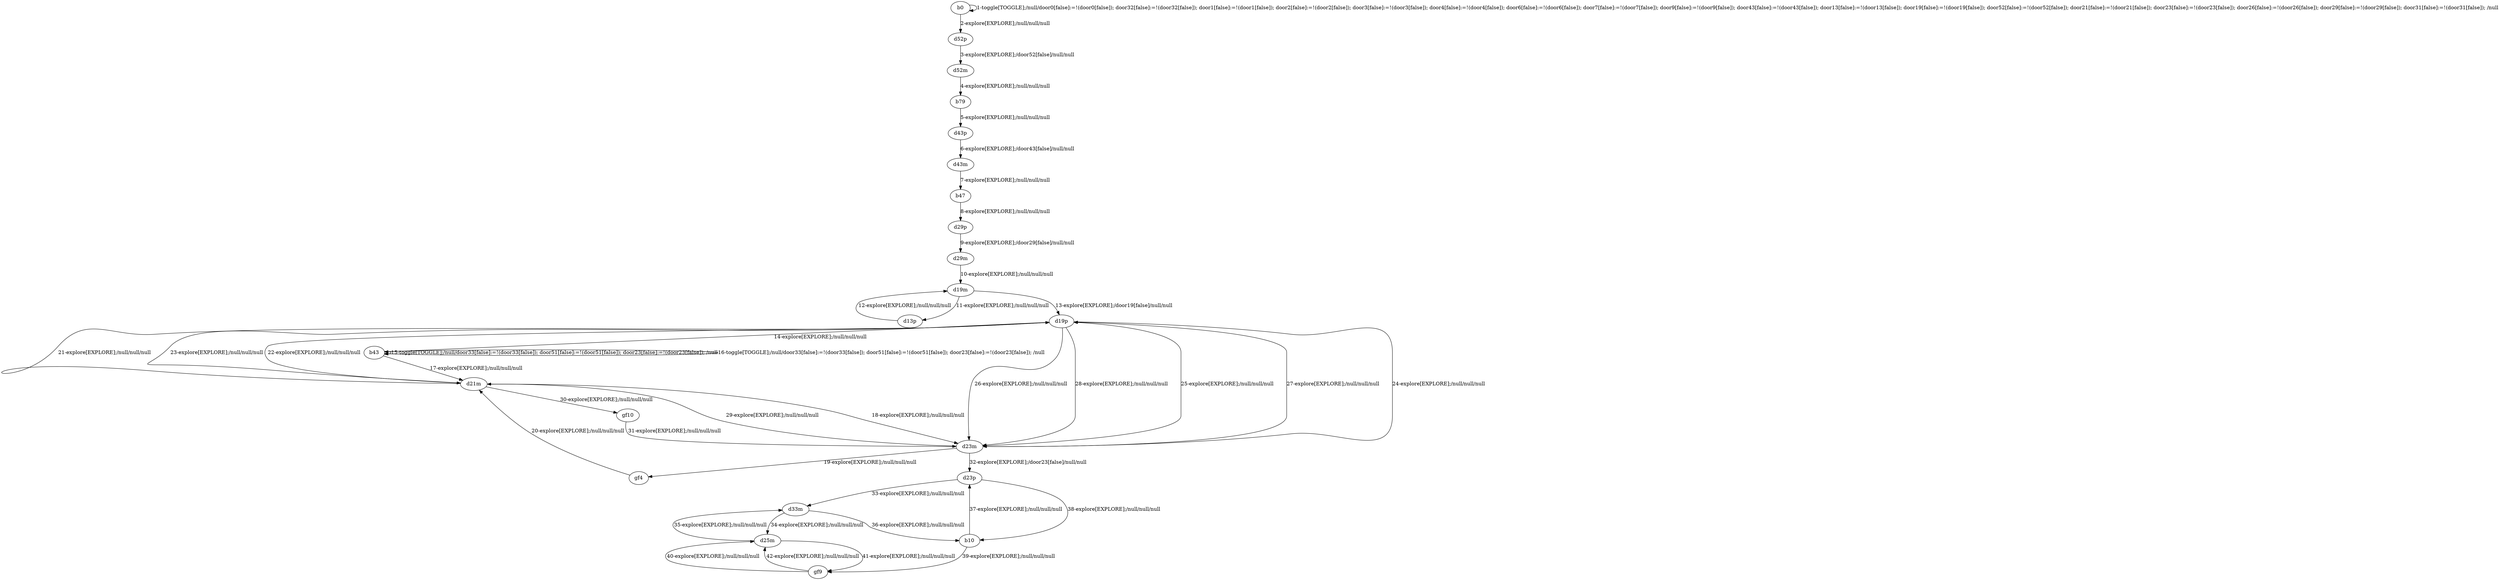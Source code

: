 # Total number of goals covered by this test: 1
# d33m --> b10

digraph g {
"b0" -> "b0" [label = "1-toggle[TOGGLE];/null/door0[false]:=!(door0[false]); door32[false]:=!(door32[false]); door1[false]:=!(door1[false]); door2[false]:=!(door2[false]); door3[false]:=!(door3[false]); door4[false]:=!(door4[false]); door6[false]:=!(door6[false]); door7[false]:=!(door7[false]); door9[false]:=!(door9[false]); door43[false]:=!(door43[false]); door13[false]:=!(door13[false]); door19[false]:=!(door19[false]); door52[false]:=!(door52[false]); door21[false]:=!(door21[false]); door23[false]:=!(door23[false]); door26[false]:=!(door26[false]); door29[false]:=!(door29[false]); door31[false]:=!(door31[false]); /null"];
"b0" -> "d52p" [label = "2-explore[EXPLORE];/null/null/null"];
"d52p" -> "d52m" [label = "3-explore[EXPLORE];/door52[false]/null/null"];
"d52m" -> "b79" [label = "4-explore[EXPLORE];/null/null/null"];
"b79" -> "d43p" [label = "5-explore[EXPLORE];/null/null/null"];
"d43p" -> "d43m" [label = "6-explore[EXPLORE];/door43[false]/null/null"];
"d43m" -> "b47" [label = "7-explore[EXPLORE];/null/null/null"];
"b47" -> "d29p" [label = "8-explore[EXPLORE];/null/null/null"];
"d29p" -> "d29m" [label = "9-explore[EXPLORE];/door29[false]/null/null"];
"d29m" -> "d19m" [label = "10-explore[EXPLORE];/null/null/null"];
"d19m" -> "d13p" [label = "11-explore[EXPLORE];/null/null/null"];
"d13p" -> "d19m" [label = "12-explore[EXPLORE];/null/null/null"];
"d19m" -> "d19p" [label = "13-explore[EXPLORE];/door19[false]/null/null"];
"d19p" -> "b43" [label = "14-explore[EXPLORE];/null/null/null"];
"b43" -> "b43" [label = "15-toggle[TOGGLE];/null/door33[false]:=!(door33[false]); door51[false]:=!(door51[false]); door23[false]:=!(door23[false]); /null"];
"b43" -> "b43" [label = "16-toggle[TOGGLE];/null/door33[false]:=!(door33[false]); door51[false]:=!(door51[false]); door23[false]:=!(door23[false]); /null"];
"b43" -> "d21m" [label = "17-explore[EXPLORE];/null/null/null"];
"d21m" -> "d23m" [label = "18-explore[EXPLORE];/null/null/null"];
"d23m" -> "gf4" [label = "19-explore[EXPLORE];/null/null/null"];
"gf4" -> "d21m" [label = "20-explore[EXPLORE];/null/null/null"];
"d21m" -> "d19p" [label = "21-explore[EXPLORE];/null/null/null"];
"d19p" -> "d21m" [label = "22-explore[EXPLORE];/null/null/null"];
"d21m" -> "d19p" [label = "23-explore[EXPLORE];/null/null/null"];
"d19p" -> "d23m" [label = "24-explore[EXPLORE];/null/null/null"];
"d23m" -> "d19p" [label = "25-explore[EXPLORE];/null/null/null"];
"d19p" -> "d23m" [label = "26-explore[EXPLORE];/null/null/null"];
"d23m" -> "d19p" [label = "27-explore[EXPLORE];/null/null/null"];
"d19p" -> "d23m" [label = "28-explore[EXPLORE];/null/null/null"];
"d23m" -> "d21m" [label = "29-explore[EXPLORE];/null/null/null"];
"d21m" -> "gf10" [label = "30-explore[EXPLORE];/null/null/null"];
"gf10" -> "d23m" [label = "31-explore[EXPLORE];/null/null/null"];
"d23m" -> "d23p" [label = "32-explore[EXPLORE];/door23[false]/null/null"];
"d23p" -> "d33m" [label = "33-explore[EXPLORE];/null/null/null"];
"d33m" -> "d25m" [label = "34-explore[EXPLORE];/null/null/null"];
"d25m" -> "d33m" [label = "35-explore[EXPLORE];/null/null/null"];
"d33m" -> "b10" [label = "36-explore[EXPLORE];/null/null/null"];
"b10" -> "d23p" [label = "37-explore[EXPLORE];/null/null/null"];
"d23p" -> "b10" [label = "38-explore[EXPLORE];/null/null/null"];
"b10" -> "gf9" [label = "39-explore[EXPLORE];/null/null/null"];
"gf9" -> "d25m" [label = "40-explore[EXPLORE];/null/null/null"];
"d25m" -> "gf9" [label = "41-explore[EXPLORE];/null/null/null"];
"gf9" -> "d25m" [label = "42-explore[EXPLORE];/null/null/null"];
}